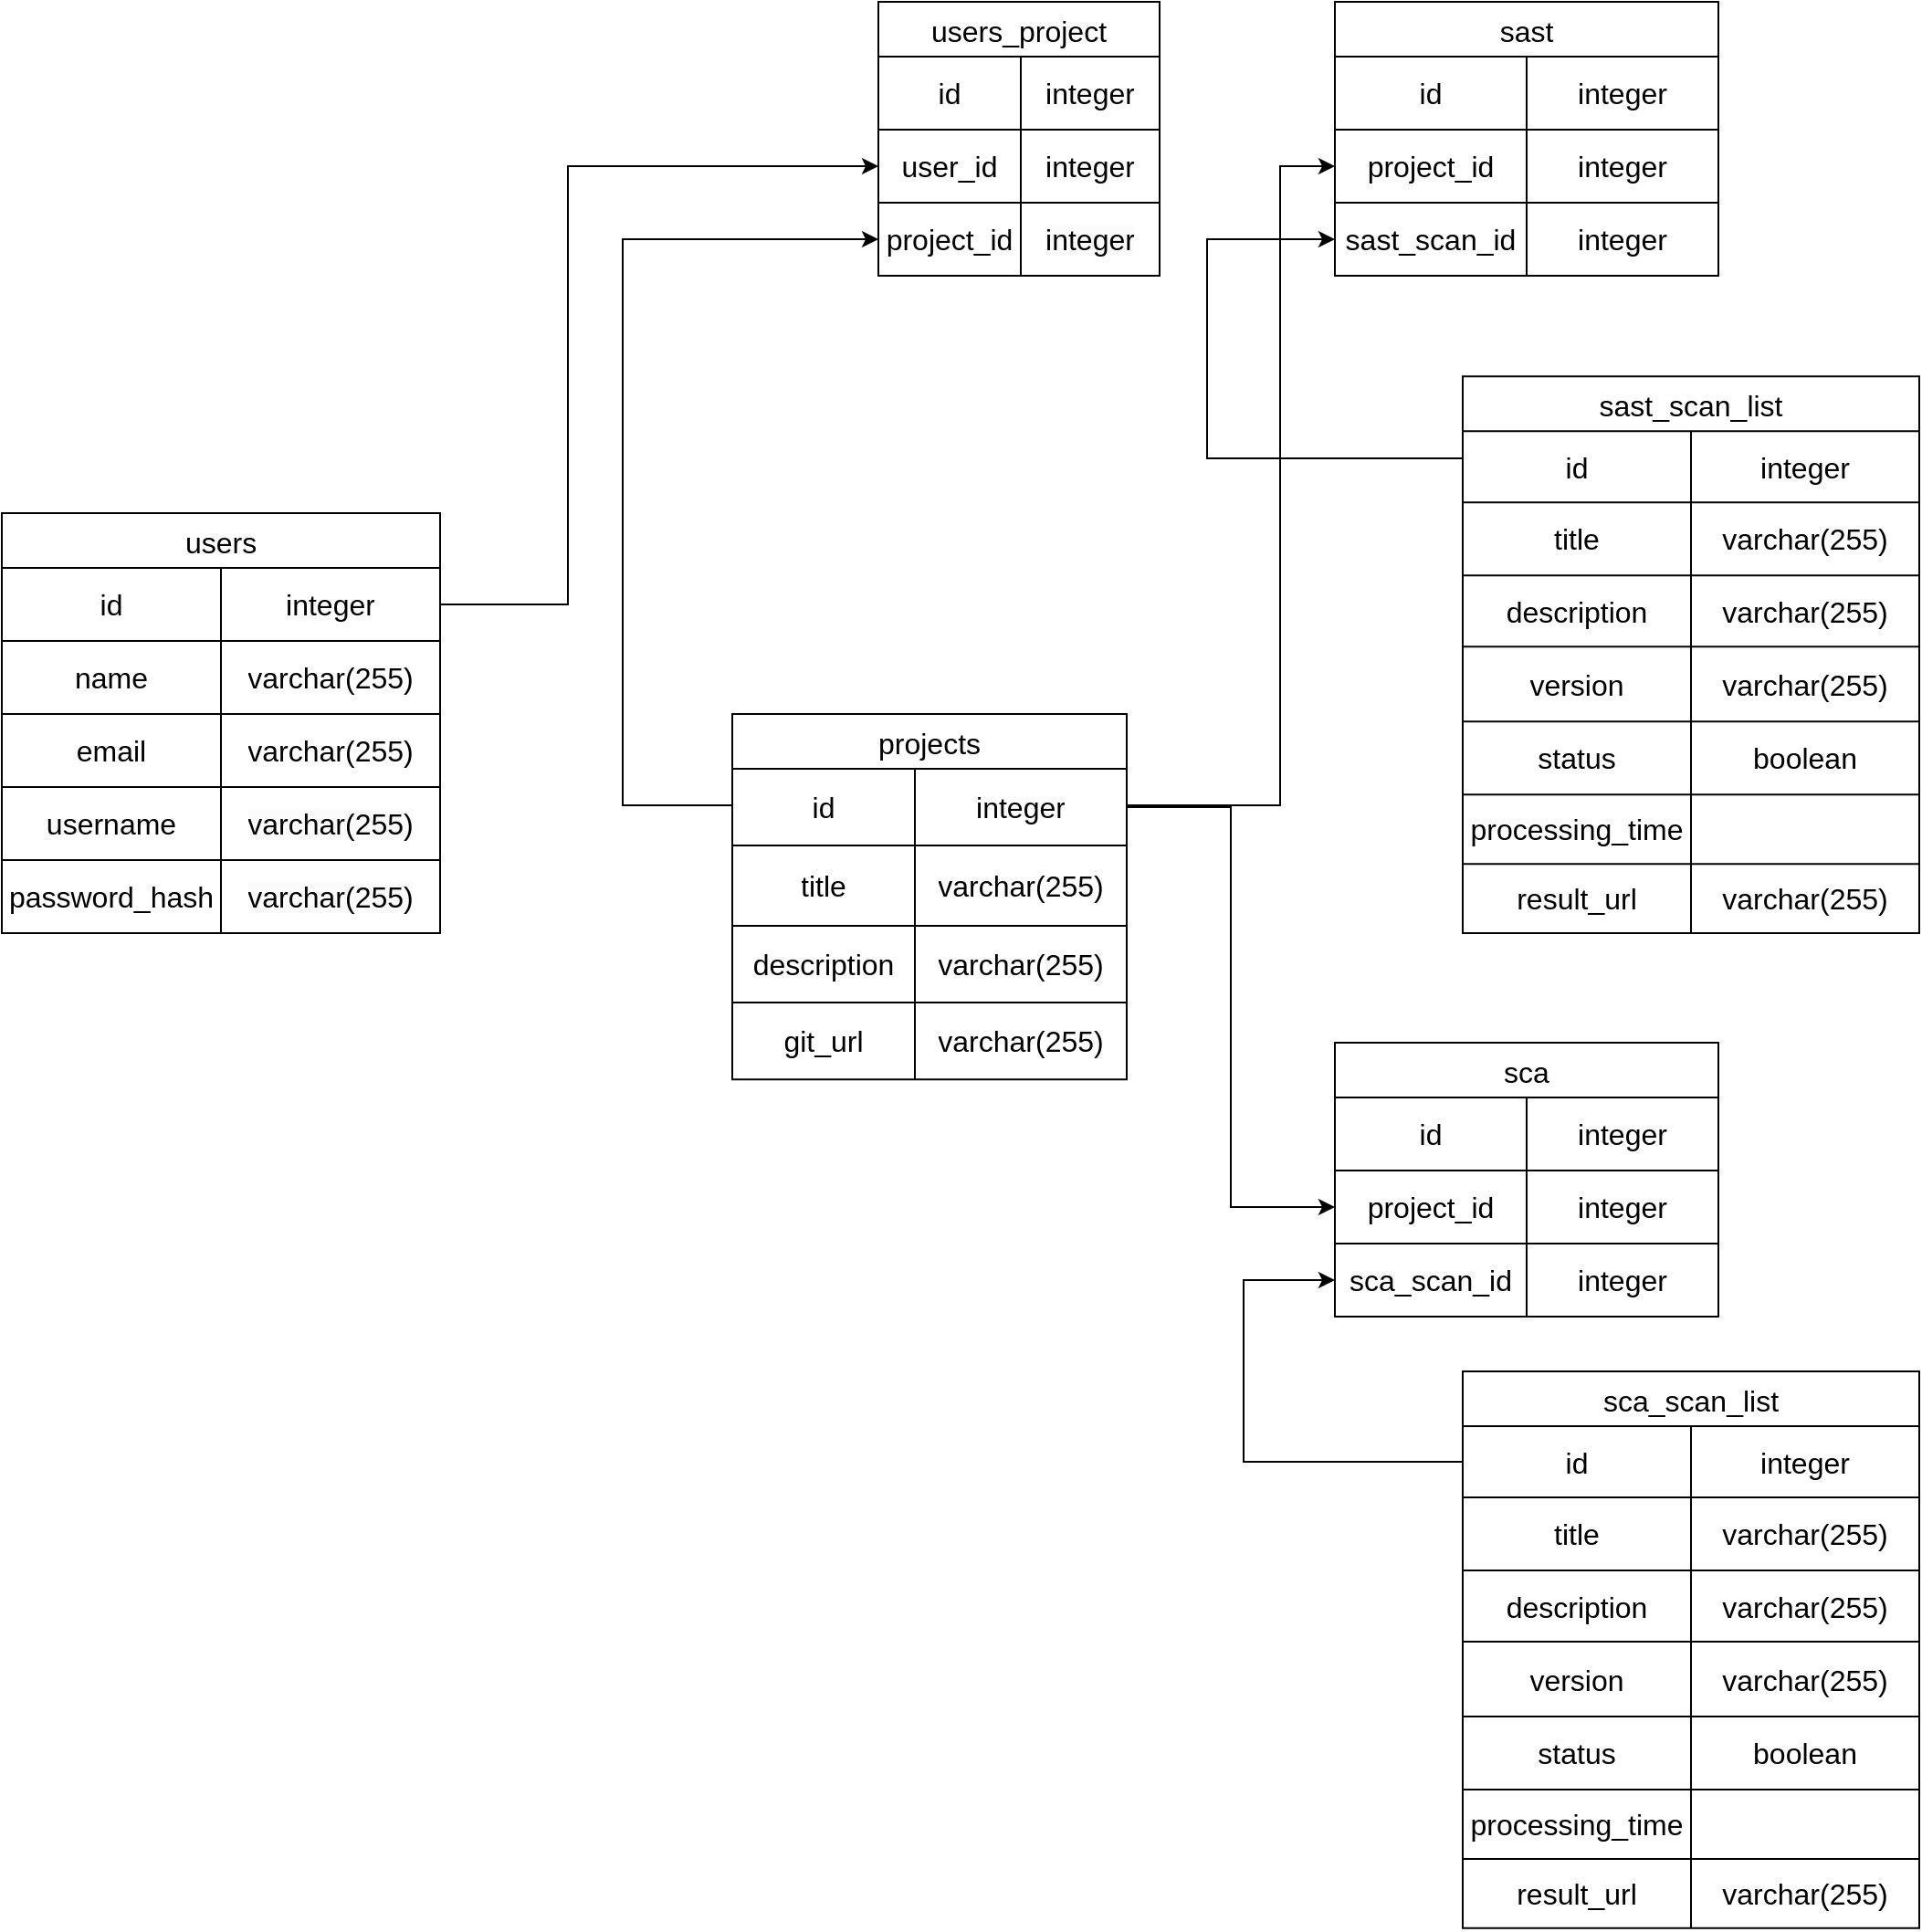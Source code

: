 <mxfile version="24.2.5" type="device">
  <diagram id="C5RBs43oDa-KdzZeNtuy" name="Page-1">
    <mxGraphModel dx="2617" dy="2258" grid="1" gridSize="10" guides="1" tooltips="1" connect="1" arrows="1" fold="1" page="1" pageScale="1" pageWidth="827" pageHeight="1169" math="0" shadow="0">
      <root>
        <mxCell id="WIyWlLk6GJQsqaUBKTNV-0" />
        <mxCell id="WIyWlLk6GJQsqaUBKTNV-1" parent="WIyWlLk6GJQsqaUBKTNV-0" />
        <mxCell id="oegSrSSOjglE7JF_8wPf-7" value="users_project" style="shape=table;startSize=30;container=1;collapsible=0;childLayout=tableLayout;strokeColor=default;fontSize=16;" vertex="1" parent="WIyWlLk6GJQsqaUBKTNV-1">
          <mxGeometry x="20" y="-370" width="154" height="150" as="geometry" />
        </mxCell>
        <mxCell id="oegSrSSOjglE7JF_8wPf-8" value="" style="shape=tableRow;horizontal=0;startSize=0;swimlaneHead=0;swimlaneBody=0;strokeColor=inherit;top=0;left=0;bottom=0;right=0;collapsible=0;dropTarget=0;fillColor=none;points=[[0,0.5],[1,0.5]];portConstraint=eastwest;fontSize=16;" vertex="1" parent="oegSrSSOjglE7JF_8wPf-7">
          <mxGeometry y="30" width="154" height="40" as="geometry" />
        </mxCell>
        <mxCell id="oegSrSSOjglE7JF_8wPf-10" value="id" style="shape=partialRectangle;html=1;whiteSpace=wrap;connectable=0;strokeColor=inherit;overflow=hidden;fillColor=none;top=0;left=0;bottom=0;right=0;pointerEvents=1;fontSize=16;" vertex="1" parent="oegSrSSOjglE7JF_8wPf-8">
          <mxGeometry width="78" height="40" as="geometry">
            <mxRectangle width="78" height="40" as="alternateBounds" />
          </mxGeometry>
        </mxCell>
        <mxCell id="oegSrSSOjglE7JF_8wPf-11" value="integer" style="shape=partialRectangle;html=1;whiteSpace=wrap;connectable=0;strokeColor=inherit;overflow=hidden;fillColor=none;top=0;left=0;bottom=0;right=0;pointerEvents=1;fontSize=16;" vertex="1" parent="oegSrSSOjglE7JF_8wPf-8">
          <mxGeometry x="78" width="76" height="40" as="geometry">
            <mxRectangle width="76" height="40" as="alternateBounds" />
          </mxGeometry>
        </mxCell>
        <mxCell id="oegSrSSOjglE7JF_8wPf-12" value="" style="shape=tableRow;horizontal=0;startSize=0;swimlaneHead=0;swimlaneBody=0;strokeColor=inherit;top=0;left=0;bottom=0;right=0;collapsible=0;dropTarget=0;fillColor=none;points=[[0,0.5],[1,0.5]];portConstraint=eastwest;fontSize=16;" vertex="1" parent="oegSrSSOjglE7JF_8wPf-7">
          <mxGeometry y="70" width="154" height="40" as="geometry" />
        </mxCell>
        <mxCell id="oegSrSSOjglE7JF_8wPf-14" value="user_id" style="shape=partialRectangle;html=1;whiteSpace=wrap;connectable=0;strokeColor=inherit;overflow=hidden;fillColor=none;top=0;left=0;bottom=0;right=0;pointerEvents=1;fontSize=16;" vertex="1" parent="oegSrSSOjglE7JF_8wPf-12">
          <mxGeometry width="78" height="40" as="geometry">
            <mxRectangle width="78" height="40" as="alternateBounds" />
          </mxGeometry>
        </mxCell>
        <mxCell id="oegSrSSOjglE7JF_8wPf-15" value="&lt;div&gt;integer&lt;/div&gt;" style="shape=partialRectangle;html=1;whiteSpace=wrap;connectable=0;strokeColor=inherit;overflow=hidden;fillColor=none;top=0;left=0;bottom=0;right=0;pointerEvents=1;fontSize=16;align=center;" vertex="1" parent="oegSrSSOjglE7JF_8wPf-12">
          <mxGeometry x="78" width="76" height="40" as="geometry">
            <mxRectangle width="76" height="40" as="alternateBounds" />
          </mxGeometry>
        </mxCell>
        <mxCell id="oegSrSSOjglE7JF_8wPf-16" value="" style="shape=tableRow;horizontal=0;startSize=0;swimlaneHead=0;swimlaneBody=0;strokeColor=inherit;top=0;left=0;bottom=0;right=0;collapsible=0;dropTarget=0;fillColor=none;points=[[0,0.5],[1,0.5]];portConstraint=eastwest;fontSize=16;" vertex="1" parent="oegSrSSOjglE7JF_8wPf-7">
          <mxGeometry y="110" width="154" height="40" as="geometry" />
        </mxCell>
        <mxCell id="oegSrSSOjglE7JF_8wPf-18" value="project_id" style="shape=partialRectangle;html=1;whiteSpace=wrap;connectable=0;strokeColor=inherit;overflow=hidden;fillColor=none;top=0;left=0;bottom=0;right=0;pointerEvents=1;fontSize=16;align=center;" vertex="1" parent="oegSrSSOjglE7JF_8wPf-16">
          <mxGeometry width="78" height="40" as="geometry">
            <mxRectangle width="78" height="40" as="alternateBounds" />
          </mxGeometry>
        </mxCell>
        <mxCell id="oegSrSSOjglE7JF_8wPf-19" value="&lt;span style=&quot;color: rgb(0, 0, 0); font-family: Helvetica; font-size: 16px; font-style: normal; font-variant-ligatures: normal; font-variant-caps: normal; font-weight: 400; letter-spacing: normal; orphans: 2; text-align: center; text-indent: 0px; text-transform: none; widows: 2; word-spacing: 0px; -webkit-text-stroke-width: 0px; white-space: normal; background-color: rgb(251, 251, 251); text-decoration-thickness: initial; text-decoration-style: initial; text-decoration-color: initial; display: inline !important; float: none;&quot;&gt;integer&lt;/span&gt;" style="shape=partialRectangle;html=1;whiteSpace=wrap;connectable=0;strokeColor=inherit;overflow=hidden;fillColor=none;top=0;left=0;bottom=0;right=0;pointerEvents=1;fontSize=16;" vertex="1" parent="oegSrSSOjglE7JF_8wPf-16">
          <mxGeometry x="78" width="76" height="40" as="geometry">
            <mxRectangle width="76" height="40" as="alternateBounds" />
          </mxGeometry>
        </mxCell>
        <mxCell id="oegSrSSOjglE7JF_8wPf-33" value="users" style="shape=table;startSize=30;container=1;collapsible=0;childLayout=tableLayout;strokeColor=default;fontSize=16;" vertex="1" parent="WIyWlLk6GJQsqaUBKTNV-1">
          <mxGeometry x="-460" y="-90" width="240" height="230" as="geometry" />
        </mxCell>
        <mxCell id="oegSrSSOjglE7JF_8wPf-34" value="" style="shape=tableRow;horizontal=0;startSize=0;swimlaneHead=0;swimlaneBody=0;strokeColor=inherit;top=0;left=0;bottom=0;right=0;collapsible=0;dropTarget=0;fillColor=none;points=[[0,0.5],[1,0.5]];portConstraint=eastwest;fontSize=16;" vertex="1" parent="oegSrSSOjglE7JF_8wPf-33">
          <mxGeometry y="30" width="240" height="40" as="geometry" />
        </mxCell>
        <mxCell id="oegSrSSOjglE7JF_8wPf-35" value="id" style="shape=partialRectangle;html=1;whiteSpace=wrap;connectable=0;strokeColor=inherit;overflow=hidden;fillColor=none;top=0;left=0;bottom=0;right=0;pointerEvents=1;fontSize=16;" vertex="1" parent="oegSrSSOjglE7JF_8wPf-34">
          <mxGeometry width="120" height="40" as="geometry">
            <mxRectangle width="120" height="40" as="alternateBounds" />
          </mxGeometry>
        </mxCell>
        <mxCell id="oegSrSSOjglE7JF_8wPf-36" value="integer" style="shape=partialRectangle;html=1;whiteSpace=wrap;connectable=0;strokeColor=inherit;overflow=hidden;fillColor=none;top=0;left=0;bottom=0;right=0;pointerEvents=1;fontSize=16;" vertex="1" parent="oegSrSSOjglE7JF_8wPf-34">
          <mxGeometry x="120" width="120" height="40" as="geometry">
            <mxRectangle width="120" height="40" as="alternateBounds" />
          </mxGeometry>
        </mxCell>
        <mxCell id="oegSrSSOjglE7JF_8wPf-38" value="" style="shape=tableRow;horizontal=0;startSize=0;swimlaneHead=0;swimlaneBody=0;strokeColor=inherit;top=0;left=0;bottom=0;right=0;collapsible=0;dropTarget=0;fillColor=none;points=[[0,0.5],[1,0.5]];portConstraint=eastwest;fontSize=16;" vertex="1" parent="oegSrSSOjglE7JF_8wPf-33">
          <mxGeometry y="70" width="240" height="40" as="geometry" />
        </mxCell>
        <mxCell id="oegSrSSOjglE7JF_8wPf-39" value="name" style="shape=partialRectangle;html=1;whiteSpace=wrap;connectable=0;strokeColor=inherit;overflow=hidden;fillColor=none;top=0;left=0;bottom=0;right=0;pointerEvents=1;fontSize=16;" vertex="1" parent="oegSrSSOjglE7JF_8wPf-38">
          <mxGeometry width="120" height="40" as="geometry">
            <mxRectangle width="120" height="40" as="alternateBounds" />
          </mxGeometry>
        </mxCell>
        <mxCell id="oegSrSSOjglE7JF_8wPf-40" value="varchar(255)" style="shape=partialRectangle;html=1;whiteSpace=wrap;connectable=0;strokeColor=inherit;overflow=hidden;fillColor=none;top=0;left=0;bottom=0;right=0;pointerEvents=1;fontSize=16;" vertex="1" parent="oegSrSSOjglE7JF_8wPf-38">
          <mxGeometry x="120" width="120" height="40" as="geometry">
            <mxRectangle width="120" height="40" as="alternateBounds" />
          </mxGeometry>
        </mxCell>
        <mxCell id="oegSrSSOjglE7JF_8wPf-85" style="shape=tableRow;horizontal=0;startSize=0;swimlaneHead=0;swimlaneBody=0;strokeColor=inherit;top=0;left=0;bottom=0;right=0;collapsible=0;dropTarget=0;fillColor=none;points=[[0,0.5],[1,0.5]];portConstraint=eastwest;fontSize=16;" vertex="1" parent="oegSrSSOjglE7JF_8wPf-33">
          <mxGeometry y="110" width="240" height="40" as="geometry" />
        </mxCell>
        <mxCell id="oegSrSSOjglE7JF_8wPf-86" value="email" style="shape=partialRectangle;html=1;whiteSpace=wrap;connectable=0;strokeColor=inherit;overflow=hidden;fillColor=none;top=0;left=0;bottom=0;right=0;pointerEvents=1;fontSize=16;" vertex="1" parent="oegSrSSOjglE7JF_8wPf-85">
          <mxGeometry width="120" height="40" as="geometry">
            <mxRectangle width="120" height="40" as="alternateBounds" />
          </mxGeometry>
        </mxCell>
        <mxCell id="oegSrSSOjglE7JF_8wPf-87" value="varchar(255)" style="shape=partialRectangle;html=1;whiteSpace=wrap;connectable=0;strokeColor=inherit;overflow=hidden;fillColor=none;top=0;left=0;bottom=0;right=0;pointerEvents=1;fontSize=16;" vertex="1" parent="oegSrSSOjglE7JF_8wPf-85">
          <mxGeometry x="120" width="120" height="40" as="geometry">
            <mxRectangle width="120" height="40" as="alternateBounds" />
          </mxGeometry>
        </mxCell>
        <mxCell id="oegSrSSOjglE7JF_8wPf-42" value="" style="shape=tableRow;horizontal=0;startSize=0;swimlaneHead=0;swimlaneBody=0;strokeColor=inherit;top=0;left=0;bottom=0;right=0;collapsible=0;dropTarget=0;fillColor=none;points=[[0,0.5],[1,0.5]];portConstraint=eastwest;fontSize=16;" vertex="1" parent="oegSrSSOjglE7JF_8wPf-33">
          <mxGeometry y="150" width="240" height="40" as="geometry" />
        </mxCell>
        <mxCell id="oegSrSSOjglE7JF_8wPf-43" value="username" style="shape=partialRectangle;html=1;whiteSpace=wrap;connectable=0;strokeColor=inherit;overflow=hidden;fillColor=none;top=0;left=0;bottom=0;right=0;pointerEvents=1;fontSize=16;" vertex="1" parent="oegSrSSOjglE7JF_8wPf-42">
          <mxGeometry width="120" height="40" as="geometry">
            <mxRectangle width="120" height="40" as="alternateBounds" />
          </mxGeometry>
        </mxCell>
        <mxCell id="oegSrSSOjglE7JF_8wPf-44" value="&lt;span style=&quot;color: rgb(0, 0, 0); font-family: Helvetica; font-size: 16px; font-style: normal; font-variant-ligatures: normal; font-variant-caps: normal; font-weight: 400; letter-spacing: normal; orphans: 2; text-align: center; text-indent: 0px; text-transform: none; widows: 2; word-spacing: 0px; -webkit-text-stroke-width: 0px; white-space: normal; background-color: rgb(251, 251, 251); text-decoration-thickness: initial; text-decoration-style: initial; text-decoration-color: initial; display: inline !important; float: none;&quot;&gt;varchar(255)&lt;/span&gt;" style="shape=partialRectangle;html=1;whiteSpace=wrap;connectable=0;strokeColor=inherit;overflow=hidden;fillColor=none;top=0;left=0;bottom=0;right=0;pointerEvents=1;fontSize=16;" vertex="1" parent="oegSrSSOjglE7JF_8wPf-42">
          <mxGeometry x="120" width="120" height="40" as="geometry">
            <mxRectangle width="120" height="40" as="alternateBounds" />
          </mxGeometry>
        </mxCell>
        <mxCell id="oegSrSSOjglE7JF_8wPf-72" style="shape=tableRow;horizontal=0;startSize=0;swimlaneHead=0;swimlaneBody=0;strokeColor=inherit;top=0;left=0;bottom=0;right=0;collapsible=0;dropTarget=0;fillColor=none;points=[[0,0.5],[1,0.5]];portConstraint=eastwest;fontSize=16;" vertex="1" parent="oegSrSSOjglE7JF_8wPf-33">
          <mxGeometry y="190" width="240" height="40" as="geometry" />
        </mxCell>
        <mxCell id="oegSrSSOjglE7JF_8wPf-73" value="password_hash" style="shape=partialRectangle;html=1;whiteSpace=wrap;connectable=0;strokeColor=inherit;overflow=hidden;fillColor=none;top=0;left=0;bottom=0;right=0;pointerEvents=1;fontSize=16;" vertex="1" parent="oegSrSSOjglE7JF_8wPf-72">
          <mxGeometry width="120" height="40" as="geometry">
            <mxRectangle width="120" height="40" as="alternateBounds" />
          </mxGeometry>
        </mxCell>
        <mxCell id="oegSrSSOjglE7JF_8wPf-74" value="&lt;span style=&quot;color: rgb(0, 0, 0); font-family: Helvetica; font-size: 16px; font-style: normal; font-variant-ligatures: normal; font-variant-caps: normal; font-weight: 400; letter-spacing: normal; orphans: 2; text-align: center; text-indent: 0px; text-transform: none; widows: 2; word-spacing: 0px; -webkit-text-stroke-width: 0px; white-space: normal; background-color: rgb(251, 251, 251); text-decoration-thickness: initial; text-decoration-style: initial; text-decoration-color: initial; display: inline !important; float: none;&quot;&gt;varchar(255)&lt;/span&gt;" style="shape=partialRectangle;html=1;whiteSpace=wrap;connectable=0;strokeColor=inherit;overflow=hidden;fillColor=none;top=0;left=0;bottom=0;right=0;pointerEvents=1;fontSize=16;" vertex="1" parent="oegSrSSOjglE7JF_8wPf-72">
          <mxGeometry x="120" width="120" height="40" as="geometry">
            <mxRectangle width="120" height="40" as="alternateBounds" />
          </mxGeometry>
        </mxCell>
        <mxCell id="oegSrSSOjglE7JF_8wPf-113" style="edgeStyle=orthogonalEdgeStyle;rounded=0;orthogonalLoop=1;jettySize=auto;html=1;exitX=1;exitY=0.5;exitDx=0;exitDy=0;entryX=0;entryY=0.5;entryDx=0;entryDy=0;" edge="1" parent="WIyWlLk6GJQsqaUBKTNV-1" source="oegSrSSOjglE7JF_8wPf-34" target="oegSrSSOjglE7JF_8wPf-12">
          <mxGeometry relative="1" as="geometry">
            <Array as="points">
              <mxPoint x="-150" y="-40" />
              <mxPoint x="-150" y="-280" />
            </Array>
          </mxGeometry>
        </mxCell>
        <mxCell id="oegSrSSOjglE7JF_8wPf-20" value="projects" style="shape=table;startSize=30;container=1;collapsible=0;childLayout=tableLayout;strokeColor=default;fontSize=16;" vertex="1" parent="WIyWlLk6GJQsqaUBKTNV-1">
          <mxGeometry x="-60" y="20.005" width="216" height="200.182" as="geometry" />
        </mxCell>
        <mxCell id="oegSrSSOjglE7JF_8wPf-21" value="" style="shape=tableRow;horizontal=0;startSize=0;swimlaneHead=0;swimlaneBody=0;strokeColor=inherit;top=0;left=0;bottom=0;right=0;collapsible=0;dropTarget=0;fillColor=none;points=[[0,0.5],[1,0.5]];portConstraint=eastwest;fontSize=16;" vertex="1" parent="oegSrSSOjglE7JF_8wPf-20">
          <mxGeometry y="30" width="216" height="42" as="geometry" />
        </mxCell>
        <mxCell id="oegSrSSOjglE7JF_8wPf-22" value="id" style="shape=partialRectangle;html=1;whiteSpace=wrap;connectable=0;strokeColor=inherit;overflow=hidden;fillColor=none;top=0;left=0;bottom=0;right=0;pointerEvents=1;fontSize=16;" vertex="1" parent="oegSrSSOjglE7JF_8wPf-21">
          <mxGeometry width="100" height="42" as="geometry">
            <mxRectangle width="100" height="42" as="alternateBounds" />
          </mxGeometry>
        </mxCell>
        <mxCell id="oegSrSSOjglE7JF_8wPf-23" value="integer" style="shape=partialRectangle;html=1;whiteSpace=wrap;connectable=0;strokeColor=inherit;overflow=hidden;fillColor=none;top=0;left=0;bottom=0;right=0;pointerEvents=1;fontSize=16;" vertex="1" parent="oegSrSSOjglE7JF_8wPf-21">
          <mxGeometry x="100" width="116" height="42" as="geometry">
            <mxRectangle width="116" height="42" as="alternateBounds" />
          </mxGeometry>
        </mxCell>
        <mxCell id="oegSrSSOjglE7JF_8wPf-25" value="" style="shape=tableRow;horizontal=0;startSize=0;swimlaneHead=0;swimlaneBody=0;strokeColor=inherit;top=0;left=0;bottom=0;right=0;collapsible=0;dropTarget=0;fillColor=none;points=[[0,0.5],[1,0.5]];portConstraint=eastwest;fontSize=16;" vertex="1" parent="oegSrSSOjglE7JF_8wPf-20">
          <mxGeometry y="72" width="216" height="44" as="geometry" />
        </mxCell>
        <mxCell id="oegSrSSOjglE7JF_8wPf-26" value="title" style="shape=partialRectangle;html=1;whiteSpace=wrap;connectable=0;strokeColor=inherit;overflow=hidden;fillColor=none;top=0;left=0;bottom=0;right=0;pointerEvents=1;fontSize=16;" vertex="1" parent="oegSrSSOjglE7JF_8wPf-25">
          <mxGeometry width="100" height="44" as="geometry">
            <mxRectangle width="100" height="44" as="alternateBounds" />
          </mxGeometry>
        </mxCell>
        <mxCell id="oegSrSSOjglE7JF_8wPf-27" value="varchar(255)" style="shape=partialRectangle;html=1;whiteSpace=wrap;connectable=0;strokeColor=inherit;overflow=hidden;fillColor=none;top=0;left=0;bottom=0;right=0;pointerEvents=1;fontSize=16;" vertex="1" parent="oegSrSSOjglE7JF_8wPf-25">
          <mxGeometry x="100" width="116" height="44" as="geometry">
            <mxRectangle width="116" height="44" as="alternateBounds" />
          </mxGeometry>
        </mxCell>
        <mxCell id="oegSrSSOjglE7JF_8wPf-29" value="" style="shape=tableRow;horizontal=0;startSize=0;swimlaneHead=0;swimlaneBody=0;strokeColor=inherit;top=0;left=0;bottom=0;right=0;collapsible=0;dropTarget=0;fillColor=none;points=[[0,0.5],[1,0.5]];portConstraint=eastwest;fontSize=16;" vertex="1" parent="oegSrSSOjglE7JF_8wPf-20">
          <mxGeometry y="116" width="216" height="42" as="geometry" />
        </mxCell>
        <mxCell id="oegSrSSOjglE7JF_8wPf-30" value="description" style="shape=partialRectangle;html=1;whiteSpace=wrap;connectable=0;strokeColor=inherit;overflow=hidden;fillColor=none;top=0;left=0;bottom=0;right=0;pointerEvents=1;fontSize=16;" vertex="1" parent="oegSrSSOjglE7JF_8wPf-29">
          <mxGeometry width="100" height="42" as="geometry">
            <mxRectangle width="100" height="42" as="alternateBounds" />
          </mxGeometry>
        </mxCell>
        <mxCell id="oegSrSSOjglE7JF_8wPf-31" value="varchar(255)" style="shape=partialRectangle;html=1;whiteSpace=wrap;connectable=0;strokeColor=inherit;overflow=hidden;fillColor=none;top=0;left=0;bottom=0;right=0;pointerEvents=1;fontSize=16;" vertex="1" parent="oegSrSSOjglE7JF_8wPf-29">
          <mxGeometry x="100" width="116" height="42" as="geometry">
            <mxRectangle width="116" height="42" as="alternateBounds" />
          </mxGeometry>
        </mxCell>
        <mxCell id="oegSrSSOjglE7JF_8wPf-119" style="shape=tableRow;horizontal=0;startSize=0;swimlaneHead=0;swimlaneBody=0;strokeColor=inherit;top=0;left=0;bottom=0;right=0;collapsible=0;dropTarget=0;fillColor=none;points=[[0,0.5],[1,0.5]];portConstraint=eastwest;fontSize=16;" vertex="1" parent="oegSrSSOjglE7JF_8wPf-20">
          <mxGeometry y="158" width="216" height="42" as="geometry" />
        </mxCell>
        <mxCell id="oegSrSSOjglE7JF_8wPf-120" value="git_url" style="shape=partialRectangle;html=1;whiteSpace=wrap;connectable=0;strokeColor=inherit;overflow=hidden;fillColor=none;top=0;left=0;bottom=0;right=0;pointerEvents=1;fontSize=16;" vertex="1" parent="oegSrSSOjglE7JF_8wPf-119">
          <mxGeometry width="100" height="42" as="geometry">
            <mxRectangle width="100" height="42" as="alternateBounds" />
          </mxGeometry>
        </mxCell>
        <mxCell id="oegSrSSOjglE7JF_8wPf-121" value="varchar(255)" style="shape=partialRectangle;html=1;whiteSpace=wrap;connectable=0;strokeColor=inherit;overflow=hidden;fillColor=none;top=0;left=0;bottom=0;right=0;pointerEvents=1;fontSize=16;" vertex="1" parent="oegSrSSOjglE7JF_8wPf-119">
          <mxGeometry x="100" width="116" height="42" as="geometry">
            <mxRectangle width="116" height="42" as="alternateBounds" />
          </mxGeometry>
        </mxCell>
        <mxCell id="oegSrSSOjglE7JF_8wPf-46" value="sast" style="shape=table;startSize=30;container=1;collapsible=0;childLayout=tableLayout;strokeColor=default;fontSize=16;" vertex="1" parent="WIyWlLk6GJQsqaUBKTNV-1">
          <mxGeometry x="270" y="-370" width="210" height="150" as="geometry" />
        </mxCell>
        <mxCell id="oegSrSSOjglE7JF_8wPf-47" value="" style="shape=tableRow;horizontal=0;startSize=0;swimlaneHead=0;swimlaneBody=0;strokeColor=inherit;top=0;left=0;bottom=0;right=0;collapsible=0;dropTarget=0;fillColor=none;points=[[0,0.5],[1,0.5]];portConstraint=eastwest;fontSize=16;" vertex="1" parent="oegSrSSOjglE7JF_8wPf-46">
          <mxGeometry y="30" width="210" height="40" as="geometry" />
        </mxCell>
        <mxCell id="oegSrSSOjglE7JF_8wPf-48" value="id" style="shape=partialRectangle;html=1;whiteSpace=wrap;connectable=0;strokeColor=inherit;overflow=hidden;fillColor=none;top=0;left=0;bottom=0;right=0;pointerEvents=1;fontSize=16;" vertex="1" parent="oegSrSSOjglE7JF_8wPf-47">
          <mxGeometry width="105" height="40" as="geometry">
            <mxRectangle width="105" height="40" as="alternateBounds" />
          </mxGeometry>
        </mxCell>
        <mxCell id="oegSrSSOjglE7JF_8wPf-49" value="integer" style="shape=partialRectangle;html=1;whiteSpace=wrap;connectable=0;strokeColor=inherit;overflow=hidden;fillColor=none;top=0;left=0;bottom=0;right=0;pointerEvents=1;fontSize=16;" vertex="1" parent="oegSrSSOjglE7JF_8wPf-47">
          <mxGeometry x="105" width="105" height="40" as="geometry">
            <mxRectangle width="105" height="40" as="alternateBounds" />
          </mxGeometry>
        </mxCell>
        <mxCell id="oegSrSSOjglE7JF_8wPf-51" value="" style="shape=tableRow;horizontal=0;startSize=0;swimlaneHead=0;swimlaneBody=0;strokeColor=inherit;top=0;left=0;bottom=0;right=0;collapsible=0;dropTarget=0;fillColor=none;points=[[0,0.5],[1,0.5]];portConstraint=eastwest;fontSize=16;" vertex="1" parent="oegSrSSOjglE7JF_8wPf-46">
          <mxGeometry y="70" width="210" height="40" as="geometry" />
        </mxCell>
        <mxCell id="oegSrSSOjglE7JF_8wPf-52" value="project_id" style="shape=partialRectangle;html=1;whiteSpace=wrap;connectable=0;strokeColor=inherit;overflow=hidden;fillColor=none;top=0;left=0;bottom=0;right=0;pointerEvents=1;fontSize=16;" vertex="1" parent="oegSrSSOjglE7JF_8wPf-51">
          <mxGeometry width="105" height="40" as="geometry">
            <mxRectangle width="105" height="40" as="alternateBounds" />
          </mxGeometry>
        </mxCell>
        <mxCell id="oegSrSSOjglE7JF_8wPf-53" value="integer" style="shape=partialRectangle;html=1;whiteSpace=wrap;connectable=0;strokeColor=inherit;overflow=hidden;fillColor=none;top=0;left=0;bottom=0;right=0;pointerEvents=1;fontSize=16;" vertex="1" parent="oegSrSSOjglE7JF_8wPf-51">
          <mxGeometry x="105" width="105" height="40" as="geometry">
            <mxRectangle width="105" height="40" as="alternateBounds" />
          </mxGeometry>
        </mxCell>
        <mxCell id="oegSrSSOjglE7JF_8wPf-55" value="" style="shape=tableRow;horizontal=0;startSize=0;swimlaneHead=0;swimlaneBody=0;strokeColor=inherit;top=0;left=0;bottom=0;right=0;collapsible=0;dropTarget=0;fillColor=none;points=[[0,0.5],[1,0.5]];portConstraint=eastwest;fontSize=16;" vertex="1" parent="oegSrSSOjglE7JF_8wPf-46">
          <mxGeometry y="110" width="210" height="40" as="geometry" />
        </mxCell>
        <mxCell id="oegSrSSOjglE7JF_8wPf-56" value="&lt;span style=&quot;text-wrap: nowrap;&quot;&gt;sast_scan_id&lt;/span&gt;" style="shape=partialRectangle;html=1;whiteSpace=wrap;connectable=0;strokeColor=inherit;overflow=hidden;fillColor=none;top=0;left=0;bottom=0;right=0;pointerEvents=1;fontSize=16;" vertex="1" parent="oegSrSSOjglE7JF_8wPf-55">
          <mxGeometry width="105" height="40" as="geometry">
            <mxRectangle width="105" height="40" as="alternateBounds" />
          </mxGeometry>
        </mxCell>
        <mxCell id="oegSrSSOjglE7JF_8wPf-57" value="integer" style="shape=partialRectangle;html=1;whiteSpace=wrap;connectable=0;strokeColor=inherit;overflow=hidden;fillColor=none;top=0;left=0;bottom=0;right=0;pointerEvents=1;fontSize=16;" vertex="1" parent="oegSrSSOjglE7JF_8wPf-55">
          <mxGeometry x="105" width="105" height="40" as="geometry">
            <mxRectangle width="105" height="40" as="alternateBounds" />
          </mxGeometry>
        </mxCell>
        <mxCell id="oegSrSSOjglE7JF_8wPf-59" value="sast_scan_list" style="shape=table;startSize=30;container=1;collapsible=0;childLayout=tableLayout;strokeColor=default;fontSize=16;" vertex="1" parent="WIyWlLk6GJQsqaUBKTNV-1">
          <mxGeometry x="340" y="-164.929" width="250" height="304.932" as="geometry" />
        </mxCell>
        <mxCell id="oegSrSSOjglE7JF_8wPf-60" value="" style="shape=tableRow;horizontal=0;startSize=0;swimlaneHead=0;swimlaneBody=0;strokeColor=inherit;top=0;left=0;bottom=0;right=0;collapsible=0;dropTarget=0;fillColor=none;points=[[0,0.5],[1,0.5]];portConstraint=eastwest;fontSize=16;" vertex="1" parent="oegSrSSOjglE7JF_8wPf-59">
          <mxGeometry y="30" width="250" height="39" as="geometry" />
        </mxCell>
        <mxCell id="oegSrSSOjglE7JF_8wPf-61" value="id" style="shape=partialRectangle;html=1;whiteSpace=wrap;connectable=0;strokeColor=inherit;overflow=hidden;fillColor=none;top=0;left=0;bottom=0;right=0;pointerEvents=1;fontSize=16;" vertex="1" parent="oegSrSSOjglE7JF_8wPf-60">
          <mxGeometry width="125" height="39" as="geometry">
            <mxRectangle width="125" height="39" as="alternateBounds" />
          </mxGeometry>
        </mxCell>
        <mxCell id="oegSrSSOjglE7JF_8wPf-62" value="integer" style="shape=partialRectangle;html=1;whiteSpace=wrap;connectable=0;strokeColor=inherit;overflow=hidden;fillColor=none;top=0;left=0;bottom=0;right=0;pointerEvents=1;fontSize=16;" vertex="1" parent="oegSrSSOjglE7JF_8wPf-60">
          <mxGeometry x="125" width="125" height="39" as="geometry">
            <mxRectangle width="125" height="39" as="alternateBounds" />
          </mxGeometry>
        </mxCell>
        <mxCell id="oegSrSSOjglE7JF_8wPf-64" value="" style="shape=tableRow;horizontal=0;startSize=0;swimlaneHead=0;swimlaneBody=0;strokeColor=inherit;top=0;left=0;bottom=0;right=0;collapsible=0;dropTarget=0;fillColor=none;points=[[0,0.5],[1,0.5]];portConstraint=eastwest;fontSize=16;" vertex="1" parent="oegSrSSOjglE7JF_8wPf-59">
          <mxGeometry y="69" width="250" height="40" as="geometry" />
        </mxCell>
        <mxCell id="oegSrSSOjglE7JF_8wPf-65" value="title" style="shape=partialRectangle;html=1;whiteSpace=wrap;connectable=0;strokeColor=inherit;overflow=hidden;fillColor=none;top=0;left=0;bottom=0;right=0;pointerEvents=1;fontSize=16;" vertex="1" parent="oegSrSSOjglE7JF_8wPf-64">
          <mxGeometry width="125" height="40" as="geometry">
            <mxRectangle width="125" height="40" as="alternateBounds" />
          </mxGeometry>
        </mxCell>
        <mxCell id="oegSrSSOjglE7JF_8wPf-66" value="varchar(255)" style="shape=partialRectangle;html=1;whiteSpace=wrap;connectable=0;strokeColor=inherit;overflow=hidden;fillColor=none;top=0;left=0;bottom=0;right=0;pointerEvents=1;fontSize=16;" vertex="1" parent="oegSrSSOjglE7JF_8wPf-64">
          <mxGeometry x="125" width="125" height="40" as="geometry">
            <mxRectangle width="125" height="40" as="alternateBounds" />
          </mxGeometry>
        </mxCell>
        <mxCell id="oegSrSSOjglE7JF_8wPf-68" value="" style="shape=tableRow;horizontal=0;startSize=0;swimlaneHead=0;swimlaneBody=0;strokeColor=inherit;top=0;left=0;bottom=0;right=0;collapsible=0;dropTarget=0;fillColor=none;points=[[0,0.5],[1,0.5]];portConstraint=eastwest;fontSize=16;" vertex="1" parent="oegSrSSOjglE7JF_8wPf-59">
          <mxGeometry y="109" width="250" height="39" as="geometry" />
        </mxCell>
        <mxCell id="oegSrSSOjglE7JF_8wPf-69" value="description" style="shape=partialRectangle;html=1;whiteSpace=wrap;connectable=0;strokeColor=inherit;overflow=hidden;fillColor=none;top=0;left=0;bottom=0;right=0;pointerEvents=1;fontSize=16;" vertex="1" parent="oegSrSSOjglE7JF_8wPf-68">
          <mxGeometry width="125" height="39" as="geometry">
            <mxRectangle width="125" height="39" as="alternateBounds" />
          </mxGeometry>
        </mxCell>
        <mxCell id="oegSrSSOjglE7JF_8wPf-70" value="varchar(255)" style="shape=partialRectangle;html=1;whiteSpace=wrap;connectable=0;strokeColor=inherit;overflow=hidden;fillColor=none;top=0;left=0;bottom=0;right=0;pointerEvents=1;fontSize=16;" vertex="1" parent="oegSrSSOjglE7JF_8wPf-68">
          <mxGeometry x="125" width="125" height="39" as="geometry">
            <mxRectangle width="125" height="39" as="alternateBounds" />
          </mxGeometry>
        </mxCell>
        <mxCell id="oegSrSSOjglE7JF_8wPf-92" style="shape=tableRow;horizontal=0;startSize=0;swimlaneHead=0;swimlaneBody=0;strokeColor=inherit;top=0;left=0;bottom=0;right=0;collapsible=0;dropTarget=0;fillColor=none;points=[[0,0.5],[1,0.5]];portConstraint=eastwest;fontSize=16;" vertex="1" parent="oegSrSSOjglE7JF_8wPf-59">
          <mxGeometry y="148" width="250" height="41" as="geometry" />
        </mxCell>
        <mxCell id="oegSrSSOjglE7JF_8wPf-93" value="version" style="shape=partialRectangle;html=1;whiteSpace=wrap;connectable=0;strokeColor=inherit;overflow=hidden;fillColor=none;top=0;left=0;bottom=0;right=0;pointerEvents=1;fontSize=16;" vertex="1" parent="oegSrSSOjglE7JF_8wPf-92">
          <mxGeometry width="125" height="41" as="geometry">
            <mxRectangle width="125" height="41" as="alternateBounds" />
          </mxGeometry>
        </mxCell>
        <mxCell id="oegSrSSOjglE7JF_8wPf-94" value="varchar(255)" style="shape=partialRectangle;html=1;whiteSpace=wrap;connectable=0;strokeColor=inherit;overflow=hidden;fillColor=none;top=0;left=0;bottom=0;right=0;pointerEvents=1;fontSize=16;" vertex="1" parent="oegSrSSOjglE7JF_8wPf-92">
          <mxGeometry x="125" width="125" height="41" as="geometry">
            <mxRectangle width="125" height="41" as="alternateBounds" />
          </mxGeometry>
        </mxCell>
        <mxCell id="oegSrSSOjglE7JF_8wPf-81" style="shape=tableRow;horizontal=0;startSize=0;swimlaneHead=0;swimlaneBody=0;strokeColor=inherit;top=0;left=0;bottom=0;right=0;collapsible=0;dropTarget=0;fillColor=none;points=[[0,0.5],[1,0.5]];portConstraint=eastwest;fontSize=16;" vertex="1" parent="oegSrSSOjglE7JF_8wPf-59">
          <mxGeometry y="189" width="250" height="40" as="geometry" />
        </mxCell>
        <mxCell id="oegSrSSOjglE7JF_8wPf-82" value="status" style="shape=partialRectangle;html=1;whiteSpace=wrap;connectable=0;strokeColor=inherit;overflow=hidden;fillColor=none;top=0;left=0;bottom=0;right=0;pointerEvents=1;fontSize=16;" vertex="1" parent="oegSrSSOjglE7JF_8wPf-81">
          <mxGeometry width="125" height="40" as="geometry">
            <mxRectangle width="125" height="40" as="alternateBounds" />
          </mxGeometry>
        </mxCell>
        <mxCell id="oegSrSSOjglE7JF_8wPf-83" value="boolean" style="shape=partialRectangle;html=1;whiteSpace=wrap;connectable=0;strokeColor=inherit;overflow=hidden;fillColor=none;top=0;left=0;bottom=0;right=0;pointerEvents=1;fontSize=16;" vertex="1" parent="oegSrSSOjglE7JF_8wPf-81">
          <mxGeometry x="125" width="125" height="40" as="geometry">
            <mxRectangle width="125" height="40" as="alternateBounds" />
          </mxGeometry>
        </mxCell>
        <mxCell id="oegSrSSOjglE7JF_8wPf-106" style="shape=tableRow;horizontal=0;startSize=0;swimlaneHead=0;swimlaneBody=0;strokeColor=inherit;top=0;left=0;bottom=0;right=0;collapsible=0;dropTarget=0;fillColor=none;points=[[0,0.5],[1,0.5]];portConstraint=eastwest;fontSize=16;" vertex="1" parent="oegSrSSOjglE7JF_8wPf-59">
          <mxGeometry y="229" width="250" height="38" as="geometry" />
        </mxCell>
        <mxCell id="oegSrSSOjglE7JF_8wPf-107" value="processing_time" style="shape=partialRectangle;html=1;whiteSpace=wrap;connectable=0;strokeColor=inherit;overflow=hidden;fillColor=none;top=0;left=0;bottom=0;right=0;pointerEvents=1;fontSize=16;" vertex="1" parent="oegSrSSOjglE7JF_8wPf-106">
          <mxGeometry width="125" height="38" as="geometry">
            <mxRectangle width="125" height="38" as="alternateBounds" />
          </mxGeometry>
        </mxCell>
        <mxCell id="oegSrSSOjglE7JF_8wPf-108" style="shape=partialRectangle;html=1;whiteSpace=wrap;connectable=0;strokeColor=inherit;overflow=hidden;fillColor=none;top=0;left=0;bottom=0;right=0;pointerEvents=1;fontSize=16;" vertex="1" parent="oegSrSSOjglE7JF_8wPf-106">
          <mxGeometry x="125" width="125" height="38" as="geometry">
            <mxRectangle width="125" height="38" as="alternateBounds" />
          </mxGeometry>
        </mxCell>
        <mxCell id="oegSrSSOjglE7JF_8wPf-115" style="shape=tableRow;horizontal=0;startSize=0;swimlaneHead=0;swimlaneBody=0;strokeColor=inherit;top=0;left=0;bottom=0;right=0;collapsible=0;dropTarget=0;fillColor=none;points=[[0,0.5],[1,0.5]];portConstraint=eastwest;fontSize=16;" vertex="1" parent="oegSrSSOjglE7JF_8wPf-59">
          <mxGeometry y="267" width="250" height="38" as="geometry" />
        </mxCell>
        <mxCell id="oegSrSSOjglE7JF_8wPf-116" value="result_url" style="shape=partialRectangle;html=1;whiteSpace=wrap;connectable=0;strokeColor=inherit;overflow=hidden;fillColor=none;top=0;left=0;bottom=0;right=0;pointerEvents=1;fontSize=16;" vertex="1" parent="oegSrSSOjglE7JF_8wPf-115">
          <mxGeometry width="125" height="38" as="geometry">
            <mxRectangle width="125" height="38" as="alternateBounds" />
          </mxGeometry>
        </mxCell>
        <mxCell id="oegSrSSOjglE7JF_8wPf-117" value="varchar(255)" style="shape=partialRectangle;html=1;whiteSpace=wrap;connectable=0;strokeColor=inherit;overflow=hidden;fillColor=none;top=0;left=0;bottom=0;right=0;pointerEvents=1;fontSize=16;" vertex="1" parent="oegSrSSOjglE7JF_8wPf-115">
          <mxGeometry x="125" width="125" height="38" as="geometry">
            <mxRectangle width="125" height="38" as="alternateBounds" />
          </mxGeometry>
        </mxCell>
        <mxCell id="oegSrSSOjglE7JF_8wPf-114" style="edgeStyle=orthogonalEdgeStyle;rounded=0;orthogonalLoop=1;jettySize=auto;html=1;exitX=0;exitY=0.5;exitDx=0;exitDy=0;entryX=0;entryY=0.5;entryDx=0;entryDy=0;" edge="1" parent="WIyWlLk6GJQsqaUBKTNV-1" source="oegSrSSOjglE7JF_8wPf-21" target="oegSrSSOjglE7JF_8wPf-16">
          <mxGeometry relative="1" as="geometry">
            <Array as="points">
              <mxPoint x="-120" y="70" />
              <mxPoint x="-120" y="-240" />
            </Array>
          </mxGeometry>
        </mxCell>
        <mxCell id="oegSrSSOjglE7JF_8wPf-112" style="edgeStyle=orthogonalEdgeStyle;rounded=0;orthogonalLoop=1;jettySize=auto;html=1;exitX=1;exitY=0.5;exitDx=0;exitDy=0;entryX=0;entryY=0.5;entryDx=0;entryDy=0;" edge="1" parent="WIyWlLk6GJQsqaUBKTNV-1" source="oegSrSSOjglE7JF_8wPf-21" target="oegSrSSOjglE7JF_8wPf-51">
          <mxGeometry relative="1" as="geometry">
            <Array as="points">
              <mxPoint x="240" y="70" />
              <mxPoint x="240" y="-280" />
            </Array>
          </mxGeometry>
        </mxCell>
        <mxCell id="oegSrSSOjglE7JF_8wPf-111" style="edgeStyle=orthogonalEdgeStyle;rounded=0;orthogonalLoop=1;jettySize=auto;html=1;exitX=0;exitY=0.5;exitDx=0;exitDy=0;entryX=0;entryY=0.5;entryDx=0;entryDy=0;" edge="1" parent="WIyWlLk6GJQsqaUBKTNV-1" source="oegSrSSOjglE7JF_8wPf-60" target="oegSrSSOjglE7JF_8wPf-55">
          <mxGeometry relative="1" as="geometry">
            <Array as="points">
              <mxPoint x="340" y="-120" />
              <mxPoint x="200" y="-120" />
              <mxPoint x="200" y="-240" />
            </Array>
          </mxGeometry>
        </mxCell>
        <mxCell id="oegSrSSOjglE7JF_8wPf-147" value="sca" style="shape=table;startSize=30;container=1;collapsible=0;childLayout=tableLayout;strokeColor=default;fontSize=16;" vertex="1" parent="WIyWlLk6GJQsqaUBKTNV-1">
          <mxGeometry x="270" y="200" width="210" height="150" as="geometry" />
        </mxCell>
        <mxCell id="oegSrSSOjglE7JF_8wPf-148" value="" style="shape=tableRow;horizontal=0;startSize=0;swimlaneHead=0;swimlaneBody=0;strokeColor=inherit;top=0;left=0;bottom=0;right=0;collapsible=0;dropTarget=0;fillColor=none;points=[[0,0.5],[1,0.5]];portConstraint=eastwest;fontSize=16;" vertex="1" parent="oegSrSSOjglE7JF_8wPf-147">
          <mxGeometry y="30" width="210" height="40" as="geometry" />
        </mxCell>
        <mxCell id="oegSrSSOjglE7JF_8wPf-149" value="id" style="shape=partialRectangle;html=1;whiteSpace=wrap;connectable=0;strokeColor=inherit;overflow=hidden;fillColor=none;top=0;left=0;bottom=0;right=0;pointerEvents=1;fontSize=16;" vertex="1" parent="oegSrSSOjglE7JF_8wPf-148">
          <mxGeometry width="105" height="40" as="geometry">
            <mxRectangle width="105" height="40" as="alternateBounds" />
          </mxGeometry>
        </mxCell>
        <mxCell id="oegSrSSOjglE7JF_8wPf-150" value="integer" style="shape=partialRectangle;html=1;whiteSpace=wrap;connectable=0;strokeColor=inherit;overflow=hidden;fillColor=none;top=0;left=0;bottom=0;right=0;pointerEvents=1;fontSize=16;" vertex="1" parent="oegSrSSOjglE7JF_8wPf-148">
          <mxGeometry x="105" width="105" height="40" as="geometry">
            <mxRectangle width="105" height="40" as="alternateBounds" />
          </mxGeometry>
        </mxCell>
        <mxCell id="oegSrSSOjglE7JF_8wPf-151" value="" style="shape=tableRow;horizontal=0;startSize=0;swimlaneHead=0;swimlaneBody=0;strokeColor=inherit;top=0;left=0;bottom=0;right=0;collapsible=0;dropTarget=0;fillColor=none;points=[[0,0.5],[1,0.5]];portConstraint=eastwest;fontSize=16;" vertex="1" parent="oegSrSSOjglE7JF_8wPf-147">
          <mxGeometry y="70" width="210" height="40" as="geometry" />
        </mxCell>
        <mxCell id="oegSrSSOjglE7JF_8wPf-152" value="project_id" style="shape=partialRectangle;html=1;whiteSpace=wrap;connectable=0;strokeColor=inherit;overflow=hidden;fillColor=none;top=0;left=0;bottom=0;right=0;pointerEvents=1;fontSize=16;" vertex="1" parent="oegSrSSOjglE7JF_8wPf-151">
          <mxGeometry width="105" height="40" as="geometry">
            <mxRectangle width="105" height="40" as="alternateBounds" />
          </mxGeometry>
        </mxCell>
        <mxCell id="oegSrSSOjglE7JF_8wPf-153" value="integer" style="shape=partialRectangle;html=1;whiteSpace=wrap;connectable=0;strokeColor=inherit;overflow=hidden;fillColor=none;top=0;left=0;bottom=0;right=0;pointerEvents=1;fontSize=16;" vertex="1" parent="oegSrSSOjglE7JF_8wPf-151">
          <mxGeometry x="105" width="105" height="40" as="geometry">
            <mxRectangle width="105" height="40" as="alternateBounds" />
          </mxGeometry>
        </mxCell>
        <mxCell id="oegSrSSOjglE7JF_8wPf-154" value="" style="shape=tableRow;horizontal=0;startSize=0;swimlaneHead=0;swimlaneBody=0;strokeColor=inherit;top=0;left=0;bottom=0;right=0;collapsible=0;dropTarget=0;fillColor=none;points=[[0,0.5],[1,0.5]];portConstraint=eastwest;fontSize=16;" vertex="1" parent="oegSrSSOjglE7JF_8wPf-147">
          <mxGeometry y="110" width="210" height="40" as="geometry" />
        </mxCell>
        <mxCell id="oegSrSSOjglE7JF_8wPf-155" value="&lt;span style=&quot;text-wrap: nowrap;&quot;&gt;sca_scan_id&lt;/span&gt;" style="shape=partialRectangle;html=1;whiteSpace=wrap;connectable=0;strokeColor=inherit;overflow=hidden;fillColor=none;top=0;left=0;bottom=0;right=0;pointerEvents=1;fontSize=16;" vertex="1" parent="oegSrSSOjglE7JF_8wPf-154">
          <mxGeometry width="105" height="40" as="geometry">
            <mxRectangle width="105" height="40" as="alternateBounds" />
          </mxGeometry>
        </mxCell>
        <mxCell id="oegSrSSOjglE7JF_8wPf-156" value="integer" style="shape=partialRectangle;html=1;whiteSpace=wrap;connectable=0;strokeColor=inherit;overflow=hidden;fillColor=none;top=0;left=0;bottom=0;right=0;pointerEvents=1;fontSize=16;" vertex="1" parent="oegSrSSOjglE7JF_8wPf-154">
          <mxGeometry x="105" width="105" height="40" as="geometry">
            <mxRectangle width="105" height="40" as="alternateBounds" />
          </mxGeometry>
        </mxCell>
        <mxCell id="oegSrSSOjglE7JF_8wPf-157" style="edgeStyle=orthogonalEdgeStyle;rounded=0;orthogonalLoop=1;jettySize=auto;html=1;entryX=0;entryY=0.5;entryDx=0;entryDy=0;" edge="1" parent="WIyWlLk6GJQsqaUBKTNV-1" source="oegSrSSOjglE7JF_8wPf-21" target="oegSrSSOjglE7JF_8wPf-151">
          <mxGeometry relative="1" as="geometry" />
        </mxCell>
        <mxCell id="oegSrSSOjglE7JF_8wPf-158" value="sca_scan_list" style="shape=table;startSize=30;container=1;collapsible=0;childLayout=tableLayout;strokeColor=default;fontSize=16;" vertex="1" parent="WIyWlLk6GJQsqaUBKTNV-1">
          <mxGeometry x="340" y="380.001" width="250" height="304.932" as="geometry" />
        </mxCell>
        <mxCell id="oegSrSSOjglE7JF_8wPf-159" value="" style="shape=tableRow;horizontal=0;startSize=0;swimlaneHead=0;swimlaneBody=0;strokeColor=inherit;top=0;left=0;bottom=0;right=0;collapsible=0;dropTarget=0;fillColor=none;points=[[0,0.5],[1,0.5]];portConstraint=eastwest;fontSize=16;" vertex="1" parent="oegSrSSOjglE7JF_8wPf-158">
          <mxGeometry y="30" width="250" height="39" as="geometry" />
        </mxCell>
        <mxCell id="oegSrSSOjglE7JF_8wPf-160" value="id" style="shape=partialRectangle;html=1;whiteSpace=wrap;connectable=0;strokeColor=inherit;overflow=hidden;fillColor=none;top=0;left=0;bottom=0;right=0;pointerEvents=1;fontSize=16;" vertex="1" parent="oegSrSSOjglE7JF_8wPf-159">
          <mxGeometry width="125" height="39" as="geometry">
            <mxRectangle width="125" height="39" as="alternateBounds" />
          </mxGeometry>
        </mxCell>
        <mxCell id="oegSrSSOjglE7JF_8wPf-161" value="integer" style="shape=partialRectangle;html=1;whiteSpace=wrap;connectable=0;strokeColor=inherit;overflow=hidden;fillColor=none;top=0;left=0;bottom=0;right=0;pointerEvents=1;fontSize=16;" vertex="1" parent="oegSrSSOjglE7JF_8wPf-159">
          <mxGeometry x="125" width="125" height="39" as="geometry">
            <mxRectangle width="125" height="39" as="alternateBounds" />
          </mxGeometry>
        </mxCell>
        <mxCell id="oegSrSSOjglE7JF_8wPf-162" value="" style="shape=tableRow;horizontal=0;startSize=0;swimlaneHead=0;swimlaneBody=0;strokeColor=inherit;top=0;left=0;bottom=0;right=0;collapsible=0;dropTarget=0;fillColor=none;points=[[0,0.5],[1,0.5]];portConstraint=eastwest;fontSize=16;" vertex="1" parent="oegSrSSOjglE7JF_8wPf-158">
          <mxGeometry y="69" width="250" height="40" as="geometry" />
        </mxCell>
        <mxCell id="oegSrSSOjglE7JF_8wPf-163" value="title" style="shape=partialRectangle;html=1;whiteSpace=wrap;connectable=0;strokeColor=inherit;overflow=hidden;fillColor=none;top=0;left=0;bottom=0;right=0;pointerEvents=1;fontSize=16;" vertex="1" parent="oegSrSSOjglE7JF_8wPf-162">
          <mxGeometry width="125" height="40" as="geometry">
            <mxRectangle width="125" height="40" as="alternateBounds" />
          </mxGeometry>
        </mxCell>
        <mxCell id="oegSrSSOjglE7JF_8wPf-164" value="varchar(255)" style="shape=partialRectangle;html=1;whiteSpace=wrap;connectable=0;strokeColor=inherit;overflow=hidden;fillColor=none;top=0;left=0;bottom=0;right=0;pointerEvents=1;fontSize=16;" vertex="1" parent="oegSrSSOjglE7JF_8wPf-162">
          <mxGeometry x="125" width="125" height="40" as="geometry">
            <mxRectangle width="125" height="40" as="alternateBounds" />
          </mxGeometry>
        </mxCell>
        <mxCell id="oegSrSSOjglE7JF_8wPf-165" value="" style="shape=tableRow;horizontal=0;startSize=0;swimlaneHead=0;swimlaneBody=0;strokeColor=inherit;top=0;left=0;bottom=0;right=0;collapsible=0;dropTarget=0;fillColor=none;points=[[0,0.5],[1,0.5]];portConstraint=eastwest;fontSize=16;" vertex="1" parent="oegSrSSOjglE7JF_8wPf-158">
          <mxGeometry y="109" width="250" height="39" as="geometry" />
        </mxCell>
        <mxCell id="oegSrSSOjglE7JF_8wPf-166" value="description" style="shape=partialRectangle;html=1;whiteSpace=wrap;connectable=0;strokeColor=inherit;overflow=hidden;fillColor=none;top=0;left=0;bottom=0;right=0;pointerEvents=1;fontSize=16;" vertex="1" parent="oegSrSSOjglE7JF_8wPf-165">
          <mxGeometry width="125" height="39" as="geometry">
            <mxRectangle width="125" height="39" as="alternateBounds" />
          </mxGeometry>
        </mxCell>
        <mxCell id="oegSrSSOjglE7JF_8wPf-167" value="varchar(255)" style="shape=partialRectangle;html=1;whiteSpace=wrap;connectable=0;strokeColor=inherit;overflow=hidden;fillColor=none;top=0;left=0;bottom=0;right=0;pointerEvents=1;fontSize=16;" vertex="1" parent="oegSrSSOjglE7JF_8wPf-165">
          <mxGeometry x="125" width="125" height="39" as="geometry">
            <mxRectangle width="125" height="39" as="alternateBounds" />
          </mxGeometry>
        </mxCell>
        <mxCell id="oegSrSSOjglE7JF_8wPf-168" style="shape=tableRow;horizontal=0;startSize=0;swimlaneHead=0;swimlaneBody=0;strokeColor=inherit;top=0;left=0;bottom=0;right=0;collapsible=0;dropTarget=0;fillColor=none;points=[[0,0.5],[1,0.5]];portConstraint=eastwest;fontSize=16;" vertex="1" parent="oegSrSSOjglE7JF_8wPf-158">
          <mxGeometry y="148" width="250" height="41" as="geometry" />
        </mxCell>
        <mxCell id="oegSrSSOjglE7JF_8wPf-169" value="version" style="shape=partialRectangle;html=1;whiteSpace=wrap;connectable=0;strokeColor=inherit;overflow=hidden;fillColor=none;top=0;left=0;bottom=0;right=0;pointerEvents=1;fontSize=16;" vertex="1" parent="oegSrSSOjglE7JF_8wPf-168">
          <mxGeometry width="125" height="41" as="geometry">
            <mxRectangle width="125" height="41" as="alternateBounds" />
          </mxGeometry>
        </mxCell>
        <mxCell id="oegSrSSOjglE7JF_8wPf-170" value="varchar(255)" style="shape=partialRectangle;html=1;whiteSpace=wrap;connectable=0;strokeColor=inherit;overflow=hidden;fillColor=none;top=0;left=0;bottom=0;right=0;pointerEvents=1;fontSize=16;" vertex="1" parent="oegSrSSOjglE7JF_8wPf-168">
          <mxGeometry x="125" width="125" height="41" as="geometry">
            <mxRectangle width="125" height="41" as="alternateBounds" />
          </mxGeometry>
        </mxCell>
        <mxCell id="oegSrSSOjglE7JF_8wPf-171" style="shape=tableRow;horizontal=0;startSize=0;swimlaneHead=0;swimlaneBody=0;strokeColor=inherit;top=0;left=0;bottom=0;right=0;collapsible=0;dropTarget=0;fillColor=none;points=[[0,0.5],[1,0.5]];portConstraint=eastwest;fontSize=16;" vertex="1" parent="oegSrSSOjglE7JF_8wPf-158">
          <mxGeometry y="189" width="250" height="40" as="geometry" />
        </mxCell>
        <mxCell id="oegSrSSOjglE7JF_8wPf-172" value="status" style="shape=partialRectangle;html=1;whiteSpace=wrap;connectable=0;strokeColor=inherit;overflow=hidden;fillColor=none;top=0;left=0;bottom=0;right=0;pointerEvents=1;fontSize=16;" vertex="1" parent="oegSrSSOjglE7JF_8wPf-171">
          <mxGeometry width="125" height="40" as="geometry">
            <mxRectangle width="125" height="40" as="alternateBounds" />
          </mxGeometry>
        </mxCell>
        <mxCell id="oegSrSSOjglE7JF_8wPf-173" value="boolean" style="shape=partialRectangle;html=1;whiteSpace=wrap;connectable=0;strokeColor=inherit;overflow=hidden;fillColor=none;top=0;left=0;bottom=0;right=0;pointerEvents=1;fontSize=16;" vertex="1" parent="oegSrSSOjglE7JF_8wPf-171">
          <mxGeometry x="125" width="125" height="40" as="geometry">
            <mxRectangle width="125" height="40" as="alternateBounds" />
          </mxGeometry>
        </mxCell>
        <mxCell id="oegSrSSOjglE7JF_8wPf-174" style="shape=tableRow;horizontal=0;startSize=0;swimlaneHead=0;swimlaneBody=0;strokeColor=inherit;top=0;left=0;bottom=0;right=0;collapsible=0;dropTarget=0;fillColor=none;points=[[0,0.5],[1,0.5]];portConstraint=eastwest;fontSize=16;" vertex="1" parent="oegSrSSOjglE7JF_8wPf-158">
          <mxGeometry y="229" width="250" height="38" as="geometry" />
        </mxCell>
        <mxCell id="oegSrSSOjglE7JF_8wPf-175" value="processing_time" style="shape=partialRectangle;html=1;whiteSpace=wrap;connectable=0;strokeColor=inherit;overflow=hidden;fillColor=none;top=0;left=0;bottom=0;right=0;pointerEvents=1;fontSize=16;" vertex="1" parent="oegSrSSOjglE7JF_8wPf-174">
          <mxGeometry width="125" height="38" as="geometry">
            <mxRectangle width="125" height="38" as="alternateBounds" />
          </mxGeometry>
        </mxCell>
        <mxCell id="oegSrSSOjglE7JF_8wPf-176" style="shape=partialRectangle;html=1;whiteSpace=wrap;connectable=0;strokeColor=inherit;overflow=hidden;fillColor=none;top=0;left=0;bottom=0;right=0;pointerEvents=1;fontSize=16;" vertex="1" parent="oegSrSSOjglE7JF_8wPf-174">
          <mxGeometry x="125" width="125" height="38" as="geometry">
            <mxRectangle width="125" height="38" as="alternateBounds" />
          </mxGeometry>
        </mxCell>
        <mxCell id="oegSrSSOjglE7JF_8wPf-177" style="shape=tableRow;horizontal=0;startSize=0;swimlaneHead=0;swimlaneBody=0;strokeColor=inherit;top=0;left=0;bottom=0;right=0;collapsible=0;dropTarget=0;fillColor=none;points=[[0,0.5],[1,0.5]];portConstraint=eastwest;fontSize=16;" vertex="1" parent="oegSrSSOjglE7JF_8wPf-158">
          <mxGeometry y="267" width="250" height="38" as="geometry" />
        </mxCell>
        <mxCell id="oegSrSSOjglE7JF_8wPf-178" value="result_url" style="shape=partialRectangle;html=1;whiteSpace=wrap;connectable=0;strokeColor=inherit;overflow=hidden;fillColor=none;top=0;left=0;bottom=0;right=0;pointerEvents=1;fontSize=16;" vertex="1" parent="oegSrSSOjglE7JF_8wPf-177">
          <mxGeometry width="125" height="38" as="geometry">
            <mxRectangle width="125" height="38" as="alternateBounds" />
          </mxGeometry>
        </mxCell>
        <mxCell id="oegSrSSOjglE7JF_8wPf-179" value="varchar(255)" style="shape=partialRectangle;html=1;whiteSpace=wrap;connectable=0;strokeColor=inherit;overflow=hidden;fillColor=none;top=0;left=0;bottom=0;right=0;pointerEvents=1;fontSize=16;" vertex="1" parent="oegSrSSOjglE7JF_8wPf-177">
          <mxGeometry x="125" width="125" height="38" as="geometry">
            <mxRectangle width="125" height="38" as="alternateBounds" />
          </mxGeometry>
        </mxCell>
        <mxCell id="oegSrSSOjglE7JF_8wPf-180" style="edgeStyle=orthogonalEdgeStyle;rounded=0;orthogonalLoop=1;jettySize=auto;html=1;exitX=0;exitY=0.5;exitDx=0;exitDy=0;entryX=0;entryY=0.5;entryDx=0;entryDy=0;" edge="1" parent="WIyWlLk6GJQsqaUBKTNV-1" source="oegSrSSOjglE7JF_8wPf-159" target="oegSrSSOjglE7JF_8wPf-154">
          <mxGeometry relative="1" as="geometry">
            <Array as="points">
              <mxPoint x="220" y="430" />
              <mxPoint x="220" y="330" />
            </Array>
          </mxGeometry>
        </mxCell>
      </root>
    </mxGraphModel>
  </diagram>
</mxfile>
